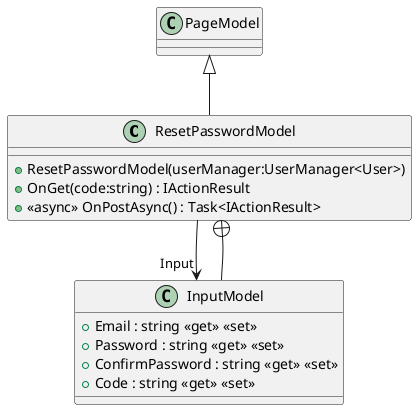 @startuml
class ResetPasswordModel {
    + ResetPasswordModel(userManager:UserManager<User>)
    + OnGet(code:string) : IActionResult
    + <<async>> OnPostAsync() : Task<IActionResult>
}
class InputModel {
    + Email : string <<get>> <<set>>
    + Password : string <<get>> <<set>>
    + ConfirmPassword : string <<get>> <<set>>
    + Code : string <<get>> <<set>>
}
PageModel <|-- ResetPasswordModel
ResetPasswordModel --> "Input" InputModel
ResetPasswordModel +-- InputModel
@enduml
